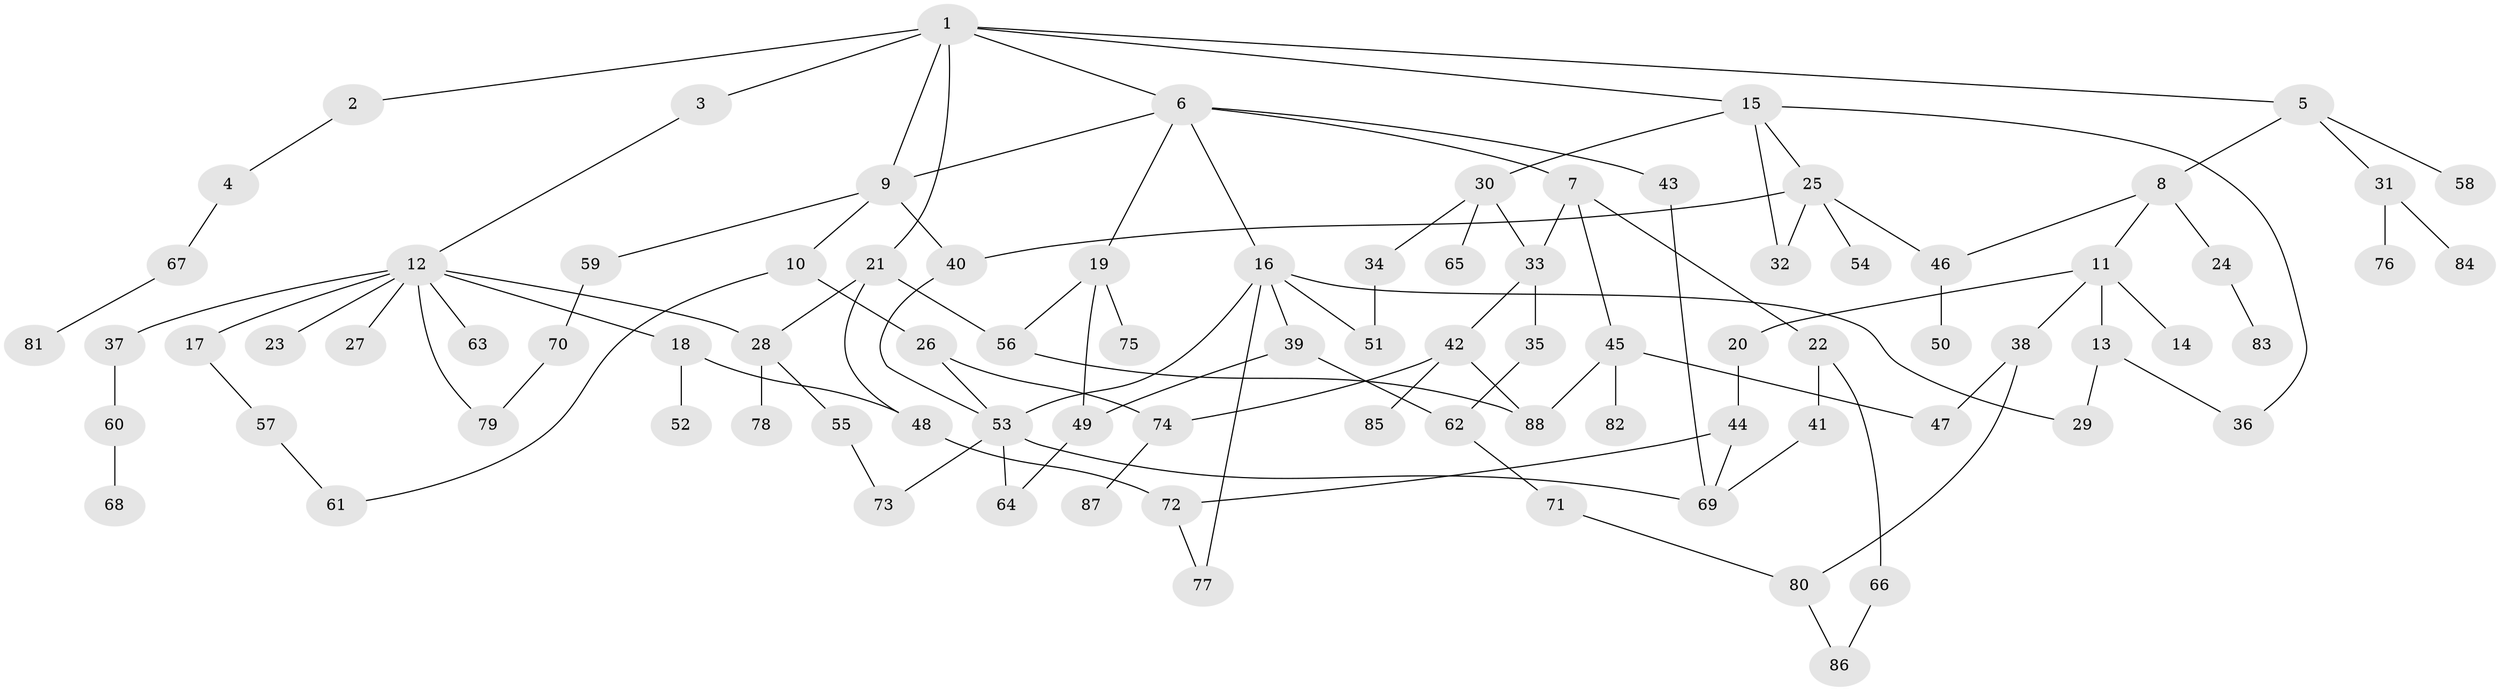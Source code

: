 // Generated by graph-tools (version 1.1) at 2025/13/03/09/25 04:13:38]
// undirected, 88 vertices, 117 edges
graph export_dot {
graph [start="1"]
  node [color=gray90,style=filled];
  1;
  2;
  3;
  4;
  5;
  6;
  7;
  8;
  9;
  10;
  11;
  12;
  13;
  14;
  15;
  16;
  17;
  18;
  19;
  20;
  21;
  22;
  23;
  24;
  25;
  26;
  27;
  28;
  29;
  30;
  31;
  32;
  33;
  34;
  35;
  36;
  37;
  38;
  39;
  40;
  41;
  42;
  43;
  44;
  45;
  46;
  47;
  48;
  49;
  50;
  51;
  52;
  53;
  54;
  55;
  56;
  57;
  58;
  59;
  60;
  61;
  62;
  63;
  64;
  65;
  66;
  67;
  68;
  69;
  70;
  71;
  72;
  73;
  74;
  75;
  76;
  77;
  78;
  79;
  80;
  81;
  82;
  83;
  84;
  85;
  86;
  87;
  88;
  1 -- 2;
  1 -- 3;
  1 -- 5;
  1 -- 6;
  1 -- 9;
  1 -- 15;
  1 -- 21;
  2 -- 4;
  3 -- 12;
  4 -- 67;
  5 -- 8;
  5 -- 31;
  5 -- 58;
  6 -- 7;
  6 -- 16;
  6 -- 19;
  6 -- 43;
  6 -- 9;
  7 -- 22;
  7 -- 33;
  7 -- 45;
  8 -- 11;
  8 -- 24;
  8 -- 46;
  9 -- 10;
  9 -- 59;
  9 -- 40;
  10 -- 26;
  10 -- 61;
  11 -- 13;
  11 -- 14;
  11 -- 20;
  11 -- 38;
  12 -- 17;
  12 -- 18;
  12 -- 23;
  12 -- 27;
  12 -- 28;
  12 -- 37;
  12 -- 63;
  12 -- 79;
  13 -- 29;
  13 -- 36;
  15 -- 25;
  15 -- 30;
  15 -- 32;
  15 -- 36;
  16 -- 39;
  16 -- 77;
  16 -- 51;
  16 -- 53;
  16 -- 29;
  17 -- 57;
  18 -- 48;
  18 -- 52;
  19 -- 49;
  19 -- 75;
  19 -- 56;
  20 -- 44;
  21 -- 56;
  21 -- 48;
  21 -- 28;
  22 -- 41;
  22 -- 66;
  24 -- 83;
  25 -- 40;
  25 -- 54;
  25 -- 46;
  25 -- 32;
  26 -- 53;
  26 -- 74;
  28 -- 55;
  28 -- 78;
  30 -- 34;
  30 -- 65;
  30 -- 33;
  31 -- 76;
  31 -- 84;
  33 -- 35;
  33 -- 42;
  34 -- 51;
  35 -- 62;
  37 -- 60;
  38 -- 47;
  38 -- 80;
  39 -- 62;
  39 -- 49;
  40 -- 53;
  41 -- 69;
  42 -- 85;
  42 -- 88;
  42 -- 74;
  43 -- 69;
  44 -- 69;
  44 -- 72;
  45 -- 82;
  45 -- 47;
  45 -- 88;
  46 -- 50;
  48 -- 72;
  49 -- 64;
  53 -- 64;
  53 -- 73;
  53 -- 69;
  55 -- 73;
  56 -- 88;
  57 -- 61;
  59 -- 70;
  60 -- 68;
  62 -- 71;
  66 -- 86;
  67 -- 81;
  70 -- 79;
  71 -- 80;
  72 -- 77;
  74 -- 87;
  80 -- 86;
}
